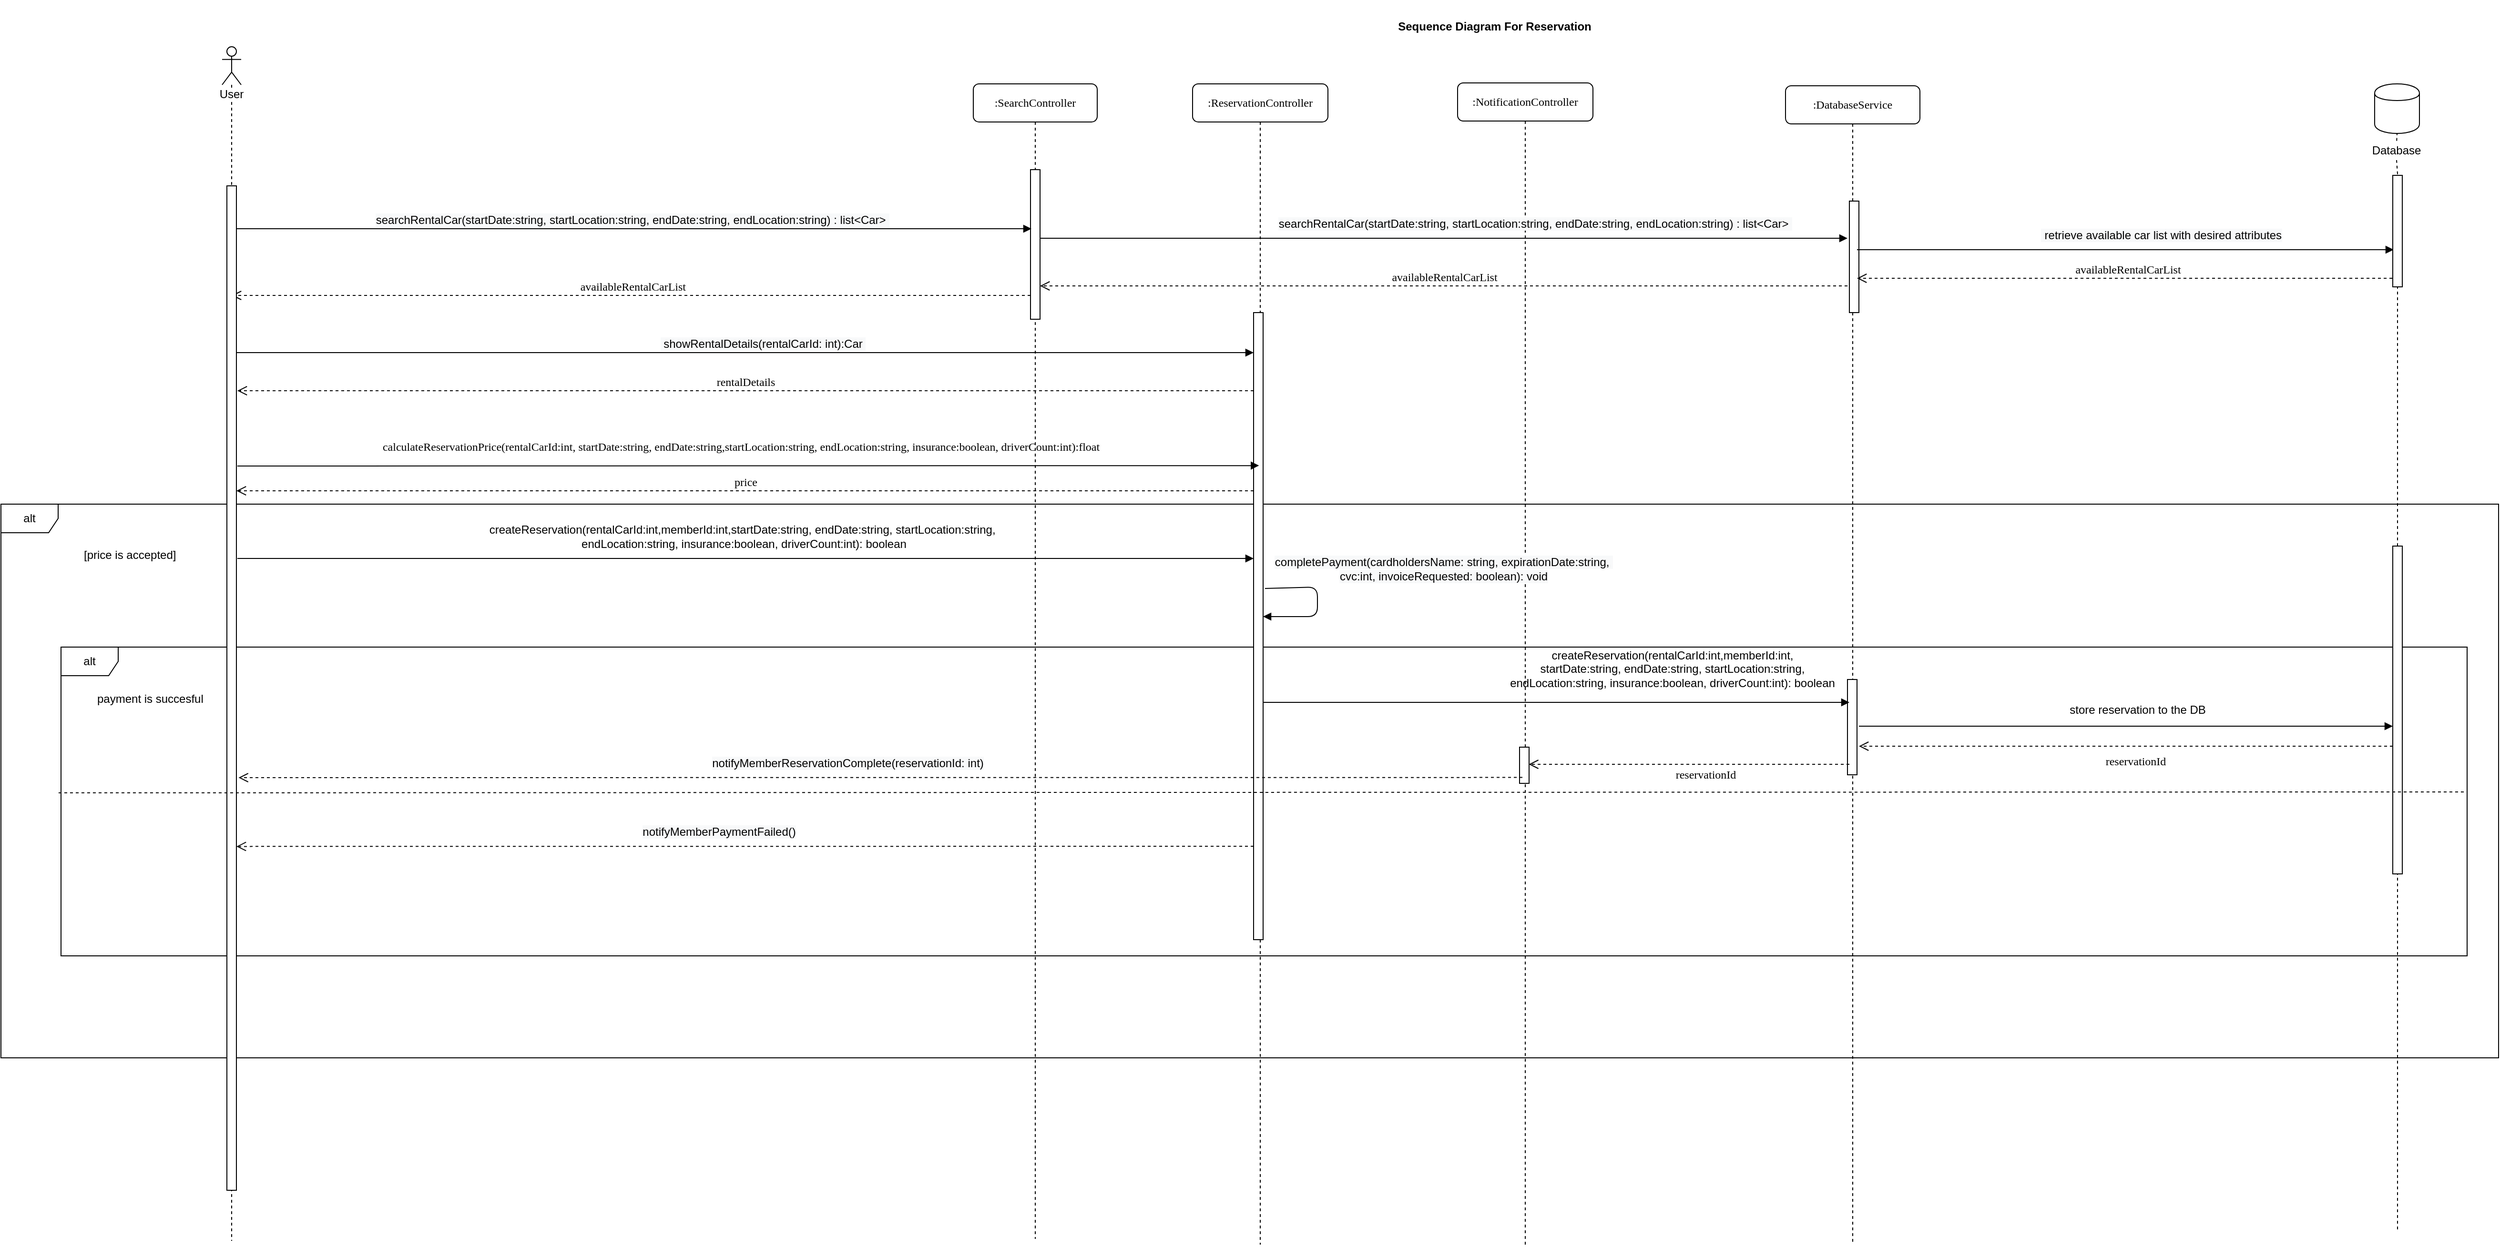 <mxfile version="13.1.14" type="device"><diagram name="Page-1" id="13e1069c-82ec-6db2-03f1-153e76fe0fe0"><mxGraphModel dx="3767" dy="2067" grid="0" gridSize="10" guides="0" tooltips="1" connect="1" arrows="1" fold="1" page="0" pageScale="1" pageWidth="1100" pageHeight="850" background="#ffffff" math="0" shadow="0"><root><mxCell id="0"/><mxCell id="1" parent="0"/><mxCell id="2mEJihvLGWSnD44SEvs8-29" value="alt" style="shape=umlFrame;whiteSpace=wrap;html=1;" vertex="1" parent="1"><mxGeometry x="-790" y="469" width="2620" height="581" as="geometry"/></mxCell><mxCell id="2mEJihvLGWSnD44SEvs8-39" value="alt" style="shape=umlFrame;whiteSpace=wrap;html=1;" vertex="1" parent="1"><mxGeometry x="-727" y="619" width="2524" height="324" as="geometry"/></mxCell><mxCell id="2mEJihvLGWSnD44SEvs8-24" value=":NotificationController" style="shape=umlLifeline;perimeter=lifelinePerimeter;whiteSpace=wrap;html=1;container=1;collapsible=0;recursiveResize=0;outlineConnect=0;rounded=1;shadow=0;comic=0;labelBackgroundColor=none;strokeWidth=1;fontFamily=Verdana;fontSize=12;align=center;" vertex="1" parent="1"><mxGeometry x="738" y="27" width="142" height="1220" as="geometry"/></mxCell><mxCell id="2mEJihvLGWSnD44SEvs8-49" value="" style="html=1;points=[];perimeter=orthogonalPerimeter;rounded=0;shadow=0;comic=0;labelBackgroundColor=none;strokeColor=#000000;strokeWidth=1;fillColor=#FFFFFF;fontFamily=Verdana;fontSize=12;fontColor=#000000;align=center;" vertex="1" parent="2mEJihvLGWSnD44SEvs8-24"><mxGeometry x="65" y="697" width="10" height="38" as="geometry"/></mxCell><mxCell id="7baba1c4bc27f4b0-2" value=":SearchController" style="shape=umlLifeline;perimeter=lifelinePerimeter;whiteSpace=wrap;html=1;container=1;collapsible=0;recursiveResize=0;outlineConnect=0;rounded=1;shadow=0;comic=0;labelBackgroundColor=none;strokeWidth=1;fontFamily=Verdana;fontSize=12;align=center;" parent="1" vertex="1"><mxGeometry x="230" y="28" width="130" height="1212" as="geometry"/></mxCell><mxCell id="7baba1c4bc27f4b0-10" value="" style="html=1;points=[];perimeter=orthogonalPerimeter;rounded=0;shadow=0;comic=0;labelBackgroundColor=none;strokeWidth=1;fontFamily=Verdana;fontSize=12;align=center;" parent="7baba1c4bc27f4b0-2" vertex="1"><mxGeometry x="60" y="90" width="10" height="157" as="geometry"/></mxCell><mxCell id="7baba1c4bc27f4b0-4" value=":ReservationController" style="shape=umlLifeline;perimeter=lifelinePerimeter;whiteSpace=wrap;html=1;container=1;collapsible=0;recursiveResize=0;outlineConnect=0;rounded=1;shadow=0;comic=0;labelBackgroundColor=none;strokeWidth=1;fontFamily=Verdana;fontSize=12;align=center;" parent="1" vertex="1"><mxGeometry x="460" y="28" width="142" height="1218" as="geometry"/></mxCell><mxCell id="7baba1c4bc27f4b0-13" value="" style="html=1;points=[];perimeter=orthogonalPerimeter;rounded=0;shadow=0;comic=0;labelBackgroundColor=none;strokeWidth=1;fontFamily=Verdana;fontSize=12;align=center;" parent="7baba1c4bc27f4b0-4" vertex="1"><mxGeometry x="64" y="240" width="10" height="658" as="geometry"/></mxCell><mxCell id="2mEJihvLGWSnD44SEvs8-37" value="" style="endArrow=block;endFill=1;endSize=6;html=1;exitX=1.197;exitY=0.44;exitDx=0;exitDy=0;exitPerimeter=0;" edge="1" parent="7baba1c4bc27f4b0-4" source="7baba1c4bc27f4b0-13" target="7baba1c4bc27f4b0-13"><mxGeometry width="100" relative="1" as="geometry"><mxPoint x="76" y="547" as="sourcePoint"/><mxPoint x="184" y="552" as="targetPoint"/><Array as="points"><mxPoint x="131" y="528"/><mxPoint x="131" y="559"/></Array></mxGeometry></mxCell><mxCell id="2mEJihvLGWSnD44SEvs8-38" value="&lt;span style=&quot;font-size: 12px ; text-align: left ; background-color: rgb(248 , 249 , 250)&quot;&gt;completePayment(cardholdersName: string,&amp;nbsp;expirationDate:string,&amp;nbsp;&lt;/span&gt;&lt;br style=&quot;padding: 0px ; margin: 0px ; font-size: 12px ; text-align: left ; background-color: rgb(248 , 249 , 250)&quot;&gt;&lt;span style=&quot;font-size: 12px ; text-align: left ; background-color: rgb(248 , 249 , 250)&quot;&gt;cvc:int, invoiceRequested: boolean): void&lt;/span&gt;" style="edgeLabel;html=1;align=center;verticalAlign=middle;resizable=0;points=[];" vertex="1" connectable="0" parent="2mEJihvLGWSnD44SEvs8-37"><mxGeometry x="-0.237" y="-12" relative="1" as="geometry"><mxPoint x="131.74" y="-30.99" as="offset"/></mxGeometry></mxCell><mxCell id="7baba1c4bc27f4b0-5" value=":DatabaseService" style="shape=umlLifeline;perimeter=lifelinePerimeter;whiteSpace=wrap;html=1;container=1;collapsible=0;recursiveResize=0;outlineConnect=0;rounded=1;shadow=0;comic=0;labelBackgroundColor=none;strokeWidth=1;fontFamily=Verdana;fontSize=12;align=center;" parent="1" vertex="1"><mxGeometry x="1082" y="30" width="141" height="1215" as="geometry"/></mxCell><mxCell id="2mEJihvLGWSnD44SEvs8-47" value="" style="html=1;points=[];perimeter=orthogonalPerimeter;rounded=0;shadow=0;comic=0;labelBackgroundColor=none;strokeColor=#000000;strokeWidth=1;fillColor=#FFFFFF;fontFamily=Verdana;fontSize=12;fontColor=#000000;align=center;" vertex="1" parent="7baba1c4bc27f4b0-5"><mxGeometry x="67" y="121" width="10" height="117" as="geometry"/></mxCell><mxCell id="2mEJihvLGWSnD44SEvs8-48" value="" style="html=1;points=[];perimeter=orthogonalPerimeter;rounded=0;shadow=0;comic=0;labelBackgroundColor=none;strokeColor=#000000;strokeWidth=1;fillColor=#FFFFFF;fontFamily=Verdana;fontSize=12;fontColor=#000000;align=center;" vertex="1" parent="7baba1c4bc27f4b0-5"><mxGeometry x="65" y="623" width="10" height="100" as="geometry"/></mxCell><mxCell id="7baba1c4bc27f4b0-17" value="&lt;span style=&quot;font-family: &amp;#34;helvetica&amp;#34; ; text-align: left&quot;&gt;createReservation(rentalCarId:int,memberId:int,startDate:string, endDate:string, startLocation:string,&amp;nbsp;&lt;/span&gt;&lt;br style=&quot;padding: 0px ; margin: 0px ; font-family: &amp;#34;helvetica&amp;#34; ; text-align: left&quot;&gt;&lt;span style=&quot;font-family: &amp;#34;helvetica&amp;#34; ; text-align: left&quot;&gt;endLocation:string, insurance:boolean, driverCount:int): boolean&lt;/span&gt;" style="html=1;verticalAlign=bottom;endArrow=block;labelBackgroundColor=none;fontFamily=Verdana;fontSize=12;edgeStyle=elbowEdgeStyle;elbow=vertical;" parent="1" target="7baba1c4bc27f4b0-13" edge="1"><mxGeometry x="-0.004" y="6" relative="1" as="geometry"><mxPoint x="-542" y="526" as="sourcePoint"/><Array as="points"><mxPoint x="499" y="526"/><mxPoint x="515" y="526"/><mxPoint x="18" y="523"/><mxPoint x="-469" y="441"/><mxPoint x="387.5" y="493"/><mxPoint x="417.5" y="463"/><mxPoint x="497.5" y="443"/><mxPoint x="447.5" y="323"/></Array><mxPoint x="497" y="526" as="targetPoint"/><mxPoint as="offset"/></mxGeometry></mxCell><mxCell id="7baba1c4bc27f4b0-20" value="&lt;span style=&quot;font-family: &amp;#34;helvetica&amp;#34; ; text-align: left ; background-color: rgb(248 , 249 , 250)&quot;&gt;searchRentalCar(startDate:string, startLocation:string, endDate:string,&amp;nbsp;&lt;/span&gt;&lt;span style=&quot;font-family: &amp;#34;helvetica&amp;#34; ; text-align: left ; background-color: rgb(248 , 249 , 250)&quot;&gt;endLocation:string) : list&amp;lt;Car&amp;gt;&amp;nbsp;&lt;/span&gt;" style="html=1;verticalAlign=bottom;endArrow=block;labelBackgroundColor=none;fontFamily=Verdana;fontSize=12;edgeStyle=elbowEdgeStyle;elbow=vertical;" parent="1" source="7baba1c4bc27f4b0-10" edge="1"><mxGeometry x="0.226" y="6" relative="1" as="geometry"><mxPoint x="650" y="230" as="sourcePoint"/><mxPoint x="1147" y="190" as="targetPoint"/><Array as="points"><mxPoint x="350" y="190"/><mxPoint x="760" y="200"/><mxPoint x="690" y="185"/></Array><mxPoint as="offset"/></mxGeometry></mxCell><mxCell id="7baba1c4bc27f4b0-21" value="&lt;span style=&quot;font-family: &amp;#34;helvetica&amp;#34; ; text-align: left&quot;&gt;&amp;nbsp;&lt;/span&gt;availableRentalCarList" style="html=1;verticalAlign=bottom;endArrow=open;dashed=1;endSize=8;labelBackgroundColor=none;fontFamily=Verdana;fontSize=12;edgeStyle=elbowEdgeStyle;elbow=vertical;" parent="1" source="7baba1c4bc27f4b0-10" target="Q7UwtsliU7LenJTDQlE5-2" edge="1"><mxGeometry relative="1" as="geometry"><mxPoint x="154" y="213.88" as="targetPoint"/><Array as="points"><mxPoint x="230" y="250"/><mxPoint x="240" y="240"/><mxPoint x="190" y="214"/><mxPoint x="230" y="197"/><mxPoint x="700" y="260"/></Array><mxPoint x="230" y="214" as="sourcePoint"/></mxGeometry></mxCell><mxCell id="7baba1c4bc27f4b0-26" value="&lt;span style=&quot;font-family: &amp;#34;helvetica&amp;#34; ; text-align: left ; background-color: rgb(248 , 249 , 250)&quot;&gt;&amp;nbsp;retrieve available car list with desired attributes&lt;/span&gt;" style="html=1;verticalAlign=bottom;endArrow=block;labelBackgroundColor=none;fontFamily=Verdana;fontSize=12;" parent="1" edge="1"><mxGeometry x="0.133" y="6" relative="1" as="geometry"><mxPoint x="1157" y="202" as="sourcePoint"/><Array as="points"><mxPoint x="1172" y="202"/></Array><mxPoint x="1720" y="202" as="targetPoint"/><mxPoint as="offset"/></mxGeometry></mxCell><mxCell id="7baba1c4bc27f4b0-30" value="availableRentalCarList" style="html=1;verticalAlign=bottom;endArrow=open;dashed=1;endSize=8;labelBackgroundColor=none;fontFamily=Verdana;fontSize=12;edgeStyle=elbowEdgeStyle;elbow=vertical;" parent="1" edge="1"><mxGeometry relative="1" as="geometry"><mxPoint x="1157" y="232" as="targetPoint"/><Array as="points"><mxPoint x="1232" y="232"/><mxPoint x="1172" y="223"/></Array><mxPoint x="1724.5" y="232" as="sourcePoint"/></mxGeometry></mxCell><mxCell id="7baba1c4bc27f4b0-11" value="&lt;span style=&quot;font-family: &amp;#34;helvetica&amp;#34; ; text-align: left ; background-color: rgb(248 , 249 , 250)&quot;&gt;searchRentalCar(startDate:string, startLocation:string, endDate:string,&amp;nbsp;&lt;/span&gt;&lt;span style=&quot;font-family: &amp;#34;helvetica&amp;#34; ; text-align: left ; background-color: rgb(248 , 249 , 250)&quot;&gt;endLocation:string) : list&amp;lt;Car&amp;gt;&amp;nbsp;&lt;/span&gt;" style="html=1;verticalAlign=bottom;endArrow=block;labelBackgroundColor=none;fontFamily=Verdana;fontSize=12;edgeStyle=elbowEdgeStyle;elbow=vertical;" parent="1" source="Q7UwtsliU7LenJTDQlE5-2" edge="1"><mxGeometry relative="1" as="geometry"><mxPoint x="155" y="180" as="sourcePoint"/><mxPoint x="291" y="180" as="targetPoint"/><Array as="points"><mxPoint x="240" y="180"/></Array></mxGeometry></mxCell><mxCell id="7baba1c4bc27f4b0-14" value="&lt;span style=&quot;font-family: &amp;#34;helvetica&amp;#34; ; text-align: left ; background-color: rgb(248 , 249 , 250)&quot;&gt;&lt;br&gt;&amp;nbsp;showRentalDetails(rentalCarId: int):Car&amp;nbsp;&lt;/span&gt;" style="html=1;verticalAlign=bottom;endArrow=block;labelBackgroundColor=none;fontFamily=Verdana;fontSize=12;edgeStyle=elbowEdgeStyle;elbow=vertical;" parent="1" source="Q7UwtsliU7LenJTDQlE5-2" target="7baba1c4bc27f4b0-13" edge="1"><mxGeometry x="0.13" y="-50" relative="1" as="geometry"><mxPoint x="155" y="200" as="sourcePoint"/><Array as="points"><mxPoint x="330" y="310"/><mxPoint x="190" y="260"/><mxPoint x="380" y="240"/></Array><mxPoint x="-49" y="-50" as="offset"/></mxGeometry></mxCell><mxCell id="Q7UwtsliU7LenJTDQlE5-2" value="User" style="shape=umlLifeline;participant=umlActor;perimeter=lifelinePerimeter;whiteSpace=wrap;html=1;container=1;collapsible=0;recursiveResize=0;verticalAlign=top;spacingTop=36;labelBackgroundColor=#ffffff;outlineConnect=0;" parent="1" vertex="1"><mxGeometry x="-558" y="-11" width="20" height="1253" as="geometry"/></mxCell><mxCell id="7baba1c4bc27f4b0-22" value="" style="html=1;points=[];perimeter=orthogonalPerimeter;rounded=0;shadow=0;comic=0;labelBackgroundColor=none;strokeWidth=1;fontFamily=Verdana;fontSize=12;align=center;" parent="Q7UwtsliU7LenJTDQlE5-2" vertex="1"><mxGeometry x="5" y="146" width="10" height="1054" as="geometry"/></mxCell><mxCell id="Q7UwtsliU7LenJTDQlE5-5" value="availableRentalCarList" style="html=1;verticalAlign=bottom;endArrow=open;dashed=1;endSize=8;labelBackgroundColor=none;fontFamily=Verdana;fontSize=12;edgeStyle=elbowEdgeStyle;elbow=vertical;" parent="1" target="7baba1c4bc27f4b0-10" edge="1"><mxGeometry relative="1" as="geometry"><mxPoint x="620" y="231" as="targetPoint"/><Array as="points"><mxPoint x="680" y="240"/><mxPoint x="695" y="231"/></Array><mxPoint x="1147" y="240" as="sourcePoint"/></mxGeometry></mxCell><mxCell id="Q7UwtsliU7LenJTDQlE5-6" value="rentalDetails" style="html=1;verticalAlign=bottom;endArrow=open;dashed=1;endSize=8;labelBackgroundColor=none;fontFamily=Verdana;fontSize=12;" parent="1" source="7baba1c4bc27f4b0-13" edge="1"><mxGeometry relative="1" as="geometry"><mxPoint x="-542" y="350" as="targetPoint"/><mxPoint x="444" y="335" as="sourcePoint"/><Array as="points"><mxPoint x="420" y="350"/><mxPoint x="390" y="350"/><mxPoint x="350" y="350"/><mxPoint x="320" y="350"/><mxPoint x="190" y="350"/></Array></mxGeometry></mxCell><mxCell id="Q7UwtsliU7LenJTDQlE5-14" value="reservationId" style="html=1;verticalAlign=bottom;endArrow=open;dashed=1;endSize=8;labelBackgroundColor=none;fontFamily=Verdana;fontSize=12;edgeStyle=elbowEdgeStyle;elbow=vertical;entryX=0.967;entryY=0.465;entryDx=0;entryDy=0;entryPerimeter=0;" parent="1" target="2mEJihvLGWSnD44SEvs8-49" edge="1"><mxGeometry x="-0.035" y="22" relative="1" as="geometry"><mxPoint x="816" y="742" as="targetPoint"/><Array as="points"><mxPoint x="989" y="742"/><mxPoint x="850" y="809"/><mxPoint x="970" y="579"/><mxPoint x="672.5" y="730"/><mxPoint x="687.5" y="701"/></Array><mxPoint x="1149" y="742" as="sourcePoint"/><mxPoint x="11" y="-2" as="offset"/></mxGeometry></mxCell><mxCell id="Q7UwtsliU7LenJTDQlE5-15" value="&lt;span style=&quot;font-family: &amp;#34;helvetica&amp;#34; ; text-align: left ; background-color: rgb(248 , 249 , 250)&quot;&gt;notifyMemberReservationComplete(reservationId: int)&lt;/span&gt;" style="html=1;verticalAlign=bottom;endArrow=open;dashed=1;endSize=8;labelBackgroundColor=none;fontFamily=Verdana;fontSize=12;edgeStyle=elbowEdgeStyle;elbow=vertical;entryX=1.224;entryY=0.589;entryDx=0;entryDy=0;entryPerimeter=0;exitX=0.3;exitY=0.837;exitDx=0;exitDy=0;exitPerimeter=0;" parent="1" source="2mEJihvLGWSnD44SEvs8-49" target="7baba1c4bc27f4b0-22" edge="1"><mxGeometry x="0.052" y="-6" relative="1" as="geometry"><mxPoint x="-297" y="709" as="targetPoint"/><Array as="points"><mxPoint x="386" y="756"/><mxPoint x="241" y="709"/><mxPoint x="276" y="500"/><mxPoint x="589" y="631"/></Array><mxPoint x="806" y="756" as="sourcePoint"/><mxPoint as="offset"/></mxGeometry></mxCell><mxCell id="Q7UwtsliU7LenJTDQlE5-16" value="&lt;span style=&quot;font-family: &amp;#34;helvetica&amp;#34;&quot;&gt;store reservation to the DB&lt;/span&gt;" style="html=1;verticalAlign=bottom;endArrow=block;labelBackgroundColor=none;fontFamily=Verdana;fontSize=12;edgeStyle=elbowEdgeStyle;elbow=vertical;" parent="1" target="2mEJihvLGWSnD44SEvs8-12" edge="1"><mxGeometry x="0.043" y="8" relative="1" as="geometry"><mxPoint x="1159" y="702" as="sourcePoint"/><Array as="points"><mxPoint x="1442" y="702"/><mxPoint x="1405" y="729"/><mxPoint x="1362" y="548"/><mxPoint x="1390" y="535"/><mxPoint x="1324" y="692"/><mxPoint x="1459" y="682"/><mxPoint x="1489" y="652"/><mxPoint x="1569" y="632"/><mxPoint x="1519" y="512"/></Array><mxPoint x="1717" y="692" as="targetPoint"/><mxPoint as="offset"/></mxGeometry></mxCell><mxCell id="Q7UwtsliU7LenJTDQlE5-17" value="reservationId" style="html=1;verticalAlign=bottom;endArrow=open;dashed=1;endSize=8;labelBackgroundColor=none;fontFamily=Verdana;fontSize=12;edgeStyle=elbowEdgeStyle;elbow=vertical;" parent="1" source="2mEJihvLGWSnD44SEvs8-12" edge="1"><mxGeometry y="27" relative="1" as="geometry"><mxPoint x="1159" y="723" as="targetPoint"/><Array as="points"><mxPoint x="1438" y="723"/><mxPoint x="1431" y="768"/><mxPoint x="1425" y="559"/><mxPoint x="1244.5" y="717"/><mxPoint x="1324.5" y="732"/><mxPoint x="1014.5" y="722"/><mxPoint x="1029.5" y="713"/></Array><mxPoint x="1712.5" y="717" as="sourcePoint"/><mxPoint x="10" y="-2" as="offset"/></mxGeometry></mxCell><mxCell id="2mEJihvLGWSnD44SEvs8-2" value="&lt;b&gt;Sequence Diagram For Reservation&lt;/b&gt;" style="text;html=1;strokeColor=none;fillColor=none;align=center;verticalAlign=middle;whiteSpace=wrap;rounded=0;" vertex="1" parent="1"><mxGeometry x="558" y="-60" width="438" height="55" as="geometry"/></mxCell><mxCell id="2mEJihvLGWSnD44SEvs8-3" value="" style="shape=cylinder;whiteSpace=wrap;html=1;boundedLbl=1;backgroundOutline=1;" vertex="1" parent="1"><mxGeometry x="1700" y="28" width="47" height="52" as="geometry"/></mxCell><mxCell id="2mEJihvLGWSnD44SEvs8-9" value="" style="endArrow=none;dashed=1;html=1;entryX=0.5;entryY=1;entryDx=0;entryDy=0;exitX=0.503;exitY=-0.01;exitDx=0;exitDy=0;exitPerimeter=0;" edge="1" parent="1" source="2mEJihvLGWSnD44SEvs8-14" target="2mEJihvLGWSnD44SEvs8-3"><mxGeometry width="50" height="50" relative="1" as="geometry"><mxPoint x="1760" y="122" as="sourcePoint"/><mxPoint x="1389" y="231" as="targetPoint"/></mxGeometry></mxCell><mxCell id="2mEJihvLGWSnD44SEvs8-10" value="" style="html=1;points=[];perimeter=orthogonalPerimeter;rounded=0;shadow=0;comic=0;labelBackgroundColor=none;strokeColor=#000000;strokeWidth=1;fillColor=#FFFFFF;fontFamily=Verdana;fontSize=12;fontColor=#000000;align=center;" vertex="1" parent="1"><mxGeometry x="1719" y="124" width="10" height="117" as="geometry"/></mxCell><mxCell id="2mEJihvLGWSnD44SEvs8-11" value="" style="endArrow=none;dashed=1;html=1;entryX=0.5;entryY=1;entryDx=0;entryDy=0;" edge="1" parent="1" source="2mEJihvLGWSnD44SEvs8-12" target="2mEJihvLGWSnD44SEvs8-10"><mxGeometry width="50" height="50" relative="1" as="geometry"><mxPoint x="1724" y="863" as="sourcePoint"/><mxPoint x="1725.5" y="128" as="targetPoint"/></mxGeometry></mxCell><mxCell id="2mEJihvLGWSnD44SEvs8-14" value="Database" style="text;html=1;strokeColor=none;fillColor=none;align=center;verticalAlign=middle;whiteSpace=wrap;rounded=0;" vertex="1" parent="1"><mxGeometry x="1703" y="88" width="40" height="20" as="geometry"/></mxCell><mxCell id="2mEJihvLGWSnD44SEvs8-22" value="" style="endArrow=none;dashed=1;html=1;entryX=0.5;entryY=1;entryDx=0;entryDy=0;exitX=0.503;exitY=-0.01;exitDx=0;exitDy=0;exitPerimeter=0;" edge="1" parent="1" source="2mEJihvLGWSnD44SEvs8-10" target="2mEJihvLGWSnD44SEvs8-14"><mxGeometry width="50" height="50" relative="1" as="geometry"><mxPoint x="1724.03" y="122.83" as="sourcePoint"/><mxPoint x="1723.5" y="79" as="targetPoint"/></mxGeometry></mxCell><mxCell id="2mEJihvLGWSnD44SEvs8-27" value="calculateReservationPrice(rentalCarId:int, startDate:string, endDate:string,startLocation:string, endLocation:string, insurance:boolean, driverCount:int):float&lt;div style=&quot;padding: 0px ; margin: 0px&quot;&gt;&lt;br style=&quot;padding: 0px ; margin: 0px ; font-family: &amp;#34;helvetica&amp;#34; ; text-align: left ; background-color: rgb(248 , 249 , 250)&quot;&gt;&lt;/div&gt;" style="html=1;verticalAlign=bottom;endArrow=block;labelBackgroundColor=none;fontFamily=Verdana;fontSize=12;edgeStyle=elbowEdgeStyle;elbow=vertical;entryX=-0.35;entryY=0.907;entryDx=0;entryDy=0;entryPerimeter=0;" edge="1" parent="1"><mxGeometry x="1" y="-544" relative="1" as="geometry"><mxPoint x="-542" y="429" as="sourcePoint"/><Array as="points"><mxPoint x="27.17" y="428.56"/><mxPoint x="-459.83" y="346.56"/><mxPoint x="396.67" y="398.56"/><mxPoint x="426.67" y="368.56"/><mxPoint x="506.67" y="348.56"/><mxPoint x="456.67" y="228.56"/></Array><mxPoint x="529.67" y="428.66" as="targetPoint"/><mxPoint y="5" as="offset"/></mxGeometry></mxCell><mxCell id="2mEJihvLGWSnD44SEvs8-28" value="price" style="html=1;verticalAlign=bottom;endArrow=open;dashed=1;endSize=8;labelBackgroundColor=none;fontFamily=Verdana;fontSize=12;" edge="1" parent="1" source="7baba1c4bc27f4b0-13" target="7baba1c4bc27f4b0-22"><mxGeometry relative="1" as="geometry"><mxPoint x="-540" y="455" as="targetPoint"/><mxPoint x="519.33" y="455" as="sourcePoint"/><Array as="points"><mxPoint x="415.33" y="455"/><mxPoint x="385.33" y="455"/><mxPoint x="345.33" y="455"/><mxPoint x="315.33" y="455"/><mxPoint x="185.33" y="455"/></Array></mxGeometry></mxCell><mxCell id="2mEJihvLGWSnD44SEvs8-31" value="[price is accepted]" style="text;strokeColor=none;fillColor=none;align=left;verticalAlign=middle;spacingTop=-1;spacingLeft=4;spacingRight=4;rotatable=0;labelPosition=right;points=[];portConstraint=eastwest;" vertex="1" parent="1"><mxGeometry x="-729" y="515" width="20" height="14" as="geometry"/></mxCell><mxCell id="2mEJihvLGWSnD44SEvs8-12" value="" style="html=1;points=[];perimeter=orthogonalPerimeter;rounded=0;shadow=0;comic=0;labelBackgroundColor=none;strokeColor=#000000;strokeWidth=1;fillColor=#FFFFFF;fontFamily=Verdana;fontSize=12;fontColor=#000000;align=center;" vertex="1" parent="1"><mxGeometry x="1719" y="513" width="10" height="344" as="geometry"/></mxCell><mxCell id="2mEJihvLGWSnD44SEvs8-32" value="" style="endArrow=none;dashed=1;html=1;entryX=0.5;entryY=1;entryDx=0;entryDy=0;" edge="1" parent="1" target="2mEJihvLGWSnD44SEvs8-12"><mxGeometry width="50" height="50" relative="1" as="geometry"><mxPoint x="1724" y="1230" as="sourcePoint"/><mxPoint x="1724" y="241" as="targetPoint"/></mxGeometry></mxCell><mxCell id="2mEJihvLGWSnD44SEvs8-40" value="payment is succesful" style="text;strokeColor=none;fillColor=none;align=left;verticalAlign=middle;spacingTop=-1;spacingLeft=4;spacingRight=4;rotatable=0;labelPosition=right;points=[];portConstraint=eastwest;" vertex="1" parent="1"><mxGeometry x="-715" y="666" width="20" height="14" as="geometry"/></mxCell><mxCell id="Q7UwtsliU7LenJTDQlE5-8" value="&lt;span style=&quot;font-family: &amp;#34;helvetica&amp;#34; ; text-align: left&quot;&gt;createReservation(rentalCarId:int,&lt;/span&gt;&lt;span style=&quot;font-family: &amp;#34;helvetica&amp;#34; ; text-align: left&quot;&gt;memberId:int,&lt;/span&gt;&lt;span style=&quot;font-family: &amp;#34;helvetica&amp;#34; ; text-align: left&quot;&gt;&lt;br&gt;&amp;nbsp;startDate:string, endDate:string, startLocation:string,&amp;nbsp;&lt;/span&gt;&lt;br style=&quot;padding: 0px ; margin: 0px ; font-family: &amp;#34;helvetica&amp;#34; ; text-align: left&quot;&gt;&lt;span style=&quot;font-family: &amp;#34;helvetica&amp;#34; ; text-align: left&quot;&gt;endLocation:string, insurance:boolean, driverCount:int): boolean&lt;/span&gt;" style="html=1;verticalAlign=bottom;endArrow=block;labelBackgroundColor=none;fontFamily=Verdana;fontSize=12;edgeStyle=elbowEdgeStyle;elbow=vertical;" parent="1" source="7baba1c4bc27f4b0-13" edge="1"><mxGeometry x="0.398" y="11" relative="1" as="geometry"><mxPoint x="531" y="536" as="sourcePoint"/><Array as="points"><mxPoint x="899" y="677"/><mxPoint x="800" y="680"/><mxPoint x="702.5" y="680"/><mxPoint x="837.5" y="670"/><mxPoint x="867.5" y="640"/><mxPoint x="947.5" y="620"/><mxPoint x="897.5" y="500"/></Array><mxPoint x="1149" y="677" as="targetPoint"/><mxPoint x="-1" as="offset"/></mxGeometry></mxCell><mxCell id="2mEJihvLGWSnD44SEvs8-45" value="" style="endArrow=none;dashed=1;html=1;exitX=-0.001;exitY=0.472;exitDx=0;exitDy=0;exitPerimeter=0;entryX=1;entryY=0.469;entryDx=0;entryDy=0;entryPerimeter=0;" edge="1" parent="1" source="2mEJihvLGWSnD44SEvs8-39" target="2mEJihvLGWSnD44SEvs8-39"><mxGeometry width="50" height="50" relative="1" as="geometry"><mxPoint x="-690" y="848" as="sourcePoint"/><mxPoint x="-640" y="798" as="targetPoint"/></mxGeometry></mxCell><mxCell id="2mEJihvLGWSnD44SEvs8-46" value="&lt;span style=&quot;font-family: &amp;#34;helvetica&amp;#34; ; text-align: left ; background-color: rgb(248 , 249 , 250)&quot;&gt;notifyMemberPaymentFailed()&lt;/span&gt;" style="html=1;verticalAlign=bottom;endArrow=open;dashed=1;endSize=8;labelBackgroundColor=none;fontFamily=Verdana;fontSize=12;edgeStyle=elbowEdgeStyle;elbow=vertical;" edge="1" parent="1" target="7baba1c4bc27f4b0-22"><mxGeometry x="0.052" y="-6" relative="1" as="geometry"><mxPoint x="-534" y="827.996" as="targetPoint"/><Array as="points"><mxPoint x="392.76" y="828.19"/><mxPoint x="247.76" y="781.19"/><mxPoint x="282.76" y="572.19"/><mxPoint x="595.76" y="703.19"/></Array><mxPoint x="524" y="828" as="sourcePoint"/><mxPoint as="offset"/></mxGeometry></mxCell></root></mxGraphModel></diagram></mxfile>